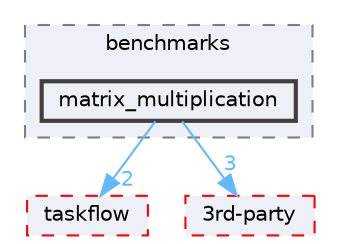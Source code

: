 digraph "external/taskflow/benchmarks/matrix_multiplication"
{
 // LATEX_PDF_SIZE
  bgcolor="transparent";
  edge [fontname=Helvetica,fontsize=10,labelfontname=Helvetica,labelfontsize=10];
  node [fontname=Helvetica,fontsize=10,shape=box,height=0.2,width=0.4];
  compound=true
  subgraph clusterdir_4bffbfcfd2f11ad91688b45922c5a4ae {
    graph [ bgcolor="#edf0f7", pencolor="grey50", label="benchmarks", fontname=Helvetica,fontsize=10 style="filled,dashed", URL="dir_4bffbfcfd2f11ad91688b45922c5a4ae.html",tooltip=""]
  dir_7598b4b58dd7b3ab613794b1b34d1462 [label="matrix_multiplication", fillcolor="#edf0f7", color="grey25", style="filled,bold", URL="dir_7598b4b58dd7b3ab613794b1b34d1462.html",tooltip=""];
  }
  dir_335c31d98076110d53a13c1a0e3daa75 [label="taskflow", fillcolor="#edf0f7", color="red", style="filled,dashed", URL="dir_335c31d98076110d53a13c1a0e3daa75.html",tooltip=""];
  dir_8a551ad5ddcada96b3faa8407baf5b5b [label="3rd-party", fillcolor="#edf0f7", color="red", style="filled,dashed", URL="dir_8a551ad5ddcada96b3faa8407baf5b5b.html",tooltip=""];
  dir_7598b4b58dd7b3ab613794b1b34d1462->dir_335c31d98076110d53a13c1a0e3daa75 [headlabel="2", labeldistance=1.5 headhref="dir_000475_000820.html" href="dir_000475_000820.html" color="steelblue1" fontcolor="steelblue1"];
  dir_7598b4b58dd7b3ab613794b1b34d1462->dir_8a551ad5ddcada96b3faa8407baf5b5b [headlabel="3", labeldistance=1.5 headhref="dir_000475_000012.html" href="dir_000475_000012.html" color="steelblue1" fontcolor="steelblue1"];
}
